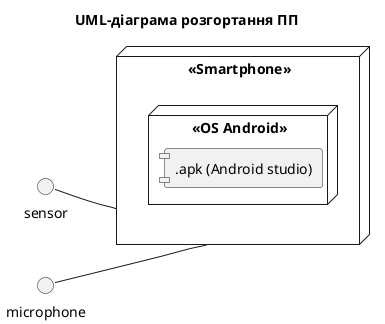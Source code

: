 @startuml

title UML-діаграма розгортання ПП

left to right direction

skinparam componentStyle uml1

node "<<Smartphone>>" as smart {
	node "<<OS Android>>" {
		component [.apk (Android studio)]
	}
}

interface sensor

interface microphone

microphone -- smart
sensor -- smart

@enduml
